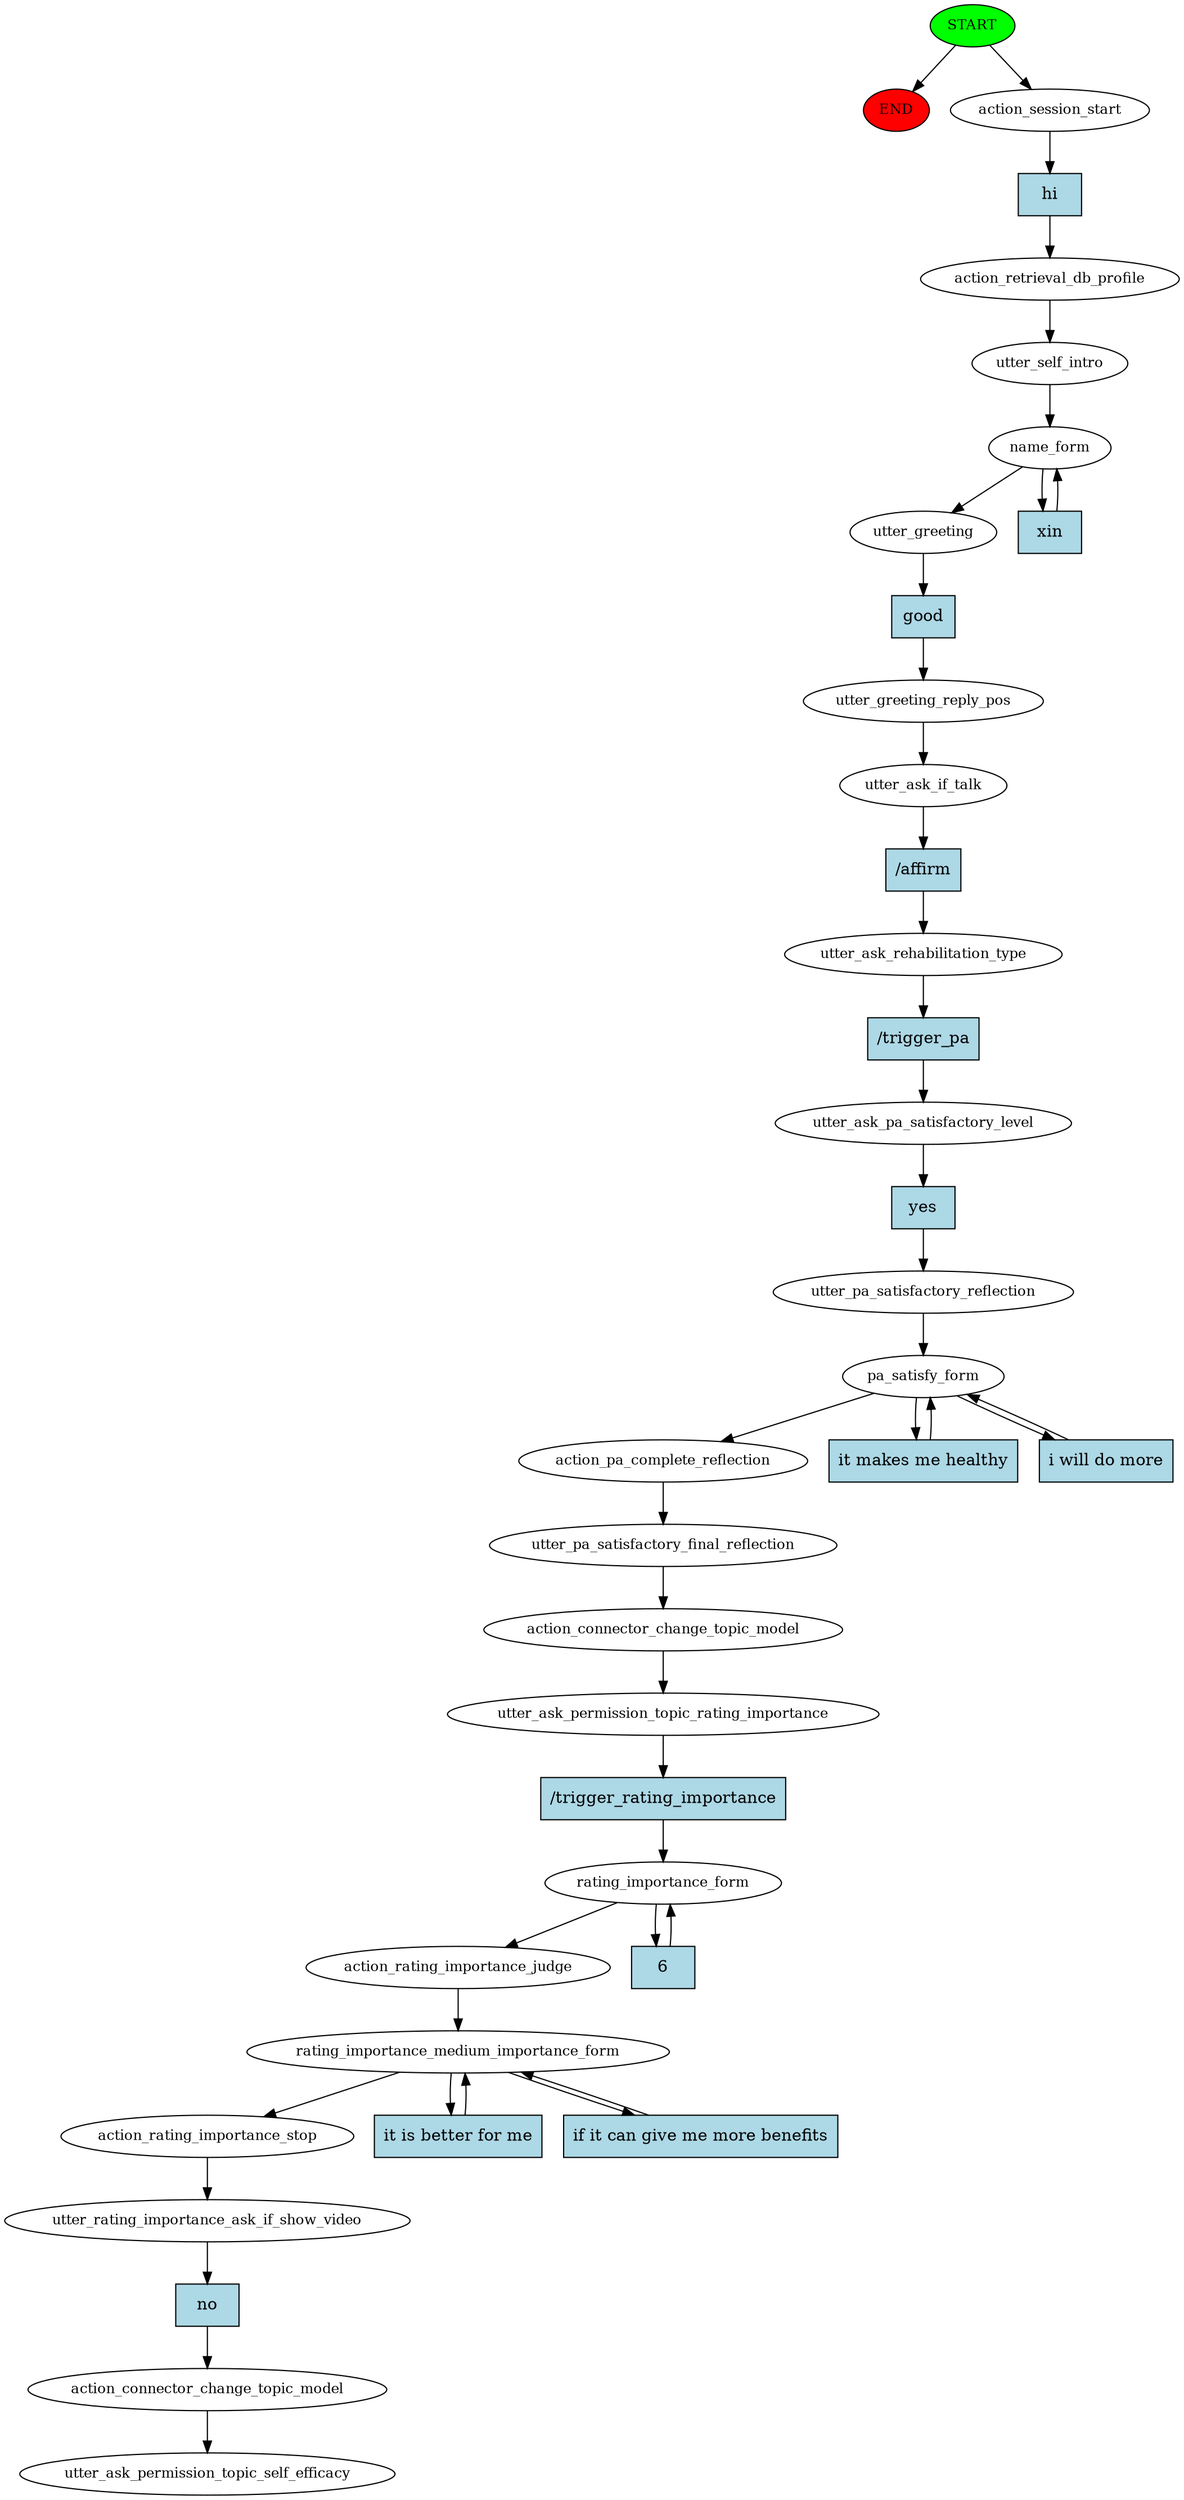 digraph  {
0 [class="start active", fillcolor=green, fontsize=12, label=START, style=filled];
"-1" [class=end, fillcolor=red, fontsize=12, label=END, style=filled];
1 [class=active, fontsize=12, label=action_session_start];
2 [class=active, fontsize=12, label=action_retrieval_db_profile];
3 [class=active, fontsize=12, label=utter_self_intro];
4 [class=active, fontsize=12, label=name_form];
6 [class=active, fontsize=12, label=utter_greeting];
7 [class=active, fontsize=12, label=utter_greeting_reply_pos];
8 [class=active, fontsize=12, label=utter_ask_if_talk];
9 [class=active, fontsize=12, label=utter_ask_rehabilitation_type];
10 [class=active, fontsize=12, label=utter_ask_pa_satisfactory_level];
11 [class=active, fontsize=12, label=utter_pa_satisfactory_reflection];
12 [class=active, fontsize=12, label=pa_satisfy_form];
15 [class=active, fontsize=12, label=action_pa_complete_reflection];
16 [class=active, fontsize=12, label=utter_pa_satisfactory_final_reflection];
17 [class=active, fontsize=12, label=action_connector_change_topic_model];
18 [class=active, fontsize=12, label=utter_ask_permission_topic_rating_importance];
19 [class=active, fontsize=12, label=rating_importance_form];
21 [class=active, fontsize=12, label=action_rating_importance_judge];
22 [class=active, fontsize=12, label=rating_importance_medium_importance_form];
25 [class=active, fontsize=12, label=action_rating_importance_stop];
26 [class=active, fontsize=12, label=utter_rating_importance_ask_if_show_video];
27 [class=active, fontsize=12, label=action_connector_change_topic_model];
28 [class="dashed active", fontsize=12, label=utter_ask_permission_topic_self_efficacy];
29 [class="intent active", fillcolor=lightblue, label=hi, shape=rect, style=filled];
30 [class="intent active", fillcolor=lightblue, label=xin, shape=rect, style=filled];
31 [class="intent active", fillcolor=lightblue, label=good, shape=rect, style=filled];
32 [class="intent active", fillcolor=lightblue, label="/affirm", shape=rect, style=filled];
33 [class="intent active", fillcolor=lightblue, label="/trigger_pa", shape=rect, style=filled];
34 [class="intent active", fillcolor=lightblue, label=yes, shape=rect, style=filled];
35 [class="intent active", fillcolor=lightblue, label="it makes me healthy", shape=rect, style=filled];
36 [class="intent active", fillcolor=lightblue, label="i will do more", shape=rect, style=filled];
37 [class="intent active", fillcolor=lightblue, label="/trigger_rating_importance", shape=rect, style=filled];
38 [class="intent active", fillcolor=lightblue, label=6, shape=rect, style=filled];
39 [class="intent active", fillcolor=lightblue, label="it is better for me", shape=rect, style=filled];
40 [class="intent active", fillcolor=lightblue, label="if it can give me more benefits", shape=rect, style=filled];
41 [class="intent active", fillcolor=lightblue, label=no, shape=rect, style=filled];
0 -> "-1"  [class="", key=NONE, label=""];
0 -> 1  [class=active, key=NONE, label=""];
1 -> 29  [class=active, key=0];
2 -> 3  [class=active, key=NONE, label=""];
3 -> 4  [class=active, key=NONE, label=""];
4 -> 6  [class=active, key=NONE, label=""];
4 -> 30  [class=active, key=0];
6 -> 31  [class=active, key=0];
7 -> 8  [class=active, key=NONE, label=""];
8 -> 32  [class=active, key=0];
9 -> 33  [class=active, key=0];
10 -> 34  [class=active, key=0];
11 -> 12  [class=active, key=NONE, label=""];
12 -> 15  [class=active, key=NONE, label=""];
12 -> 35  [class=active, key=0];
12 -> 36  [class=active, key=0];
15 -> 16  [class=active, key=NONE, label=""];
16 -> 17  [class=active, key=NONE, label=""];
17 -> 18  [class=active, key=NONE, label=""];
18 -> 37  [class=active, key=0];
19 -> 21  [class=active, key=NONE, label=""];
19 -> 38  [class=active, key=0];
21 -> 22  [class=active, key=NONE, label=""];
22 -> 25  [class=active, key=NONE, label=""];
22 -> 39  [class=active, key=0];
22 -> 40  [class=active, key=0];
25 -> 26  [class=active, key=NONE, label=""];
26 -> 41  [class=active, key=0];
27 -> 28  [class=active, key=NONE, label=""];
29 -> 2  [class=active, key=0];
30 -> 4  [class=active, key=0];
31 -> 7  [class=active, key=0];
32 -> 9  [class=active, key=0];
33 -> 10  [class=active, key=0];
34 -> 11  [class=active, key=0];
35 -> 12  [class=active, key=0];
36 -> 12  [class=active, key=0];
37 -> 19  [class=active, key=0];
38 -> 19  [class=active, key=0];
39 -> 22  [class=active, key=0];
40 -> 22  [class=active, key=0];
41 -> 27  [class=active, key=0];
}
